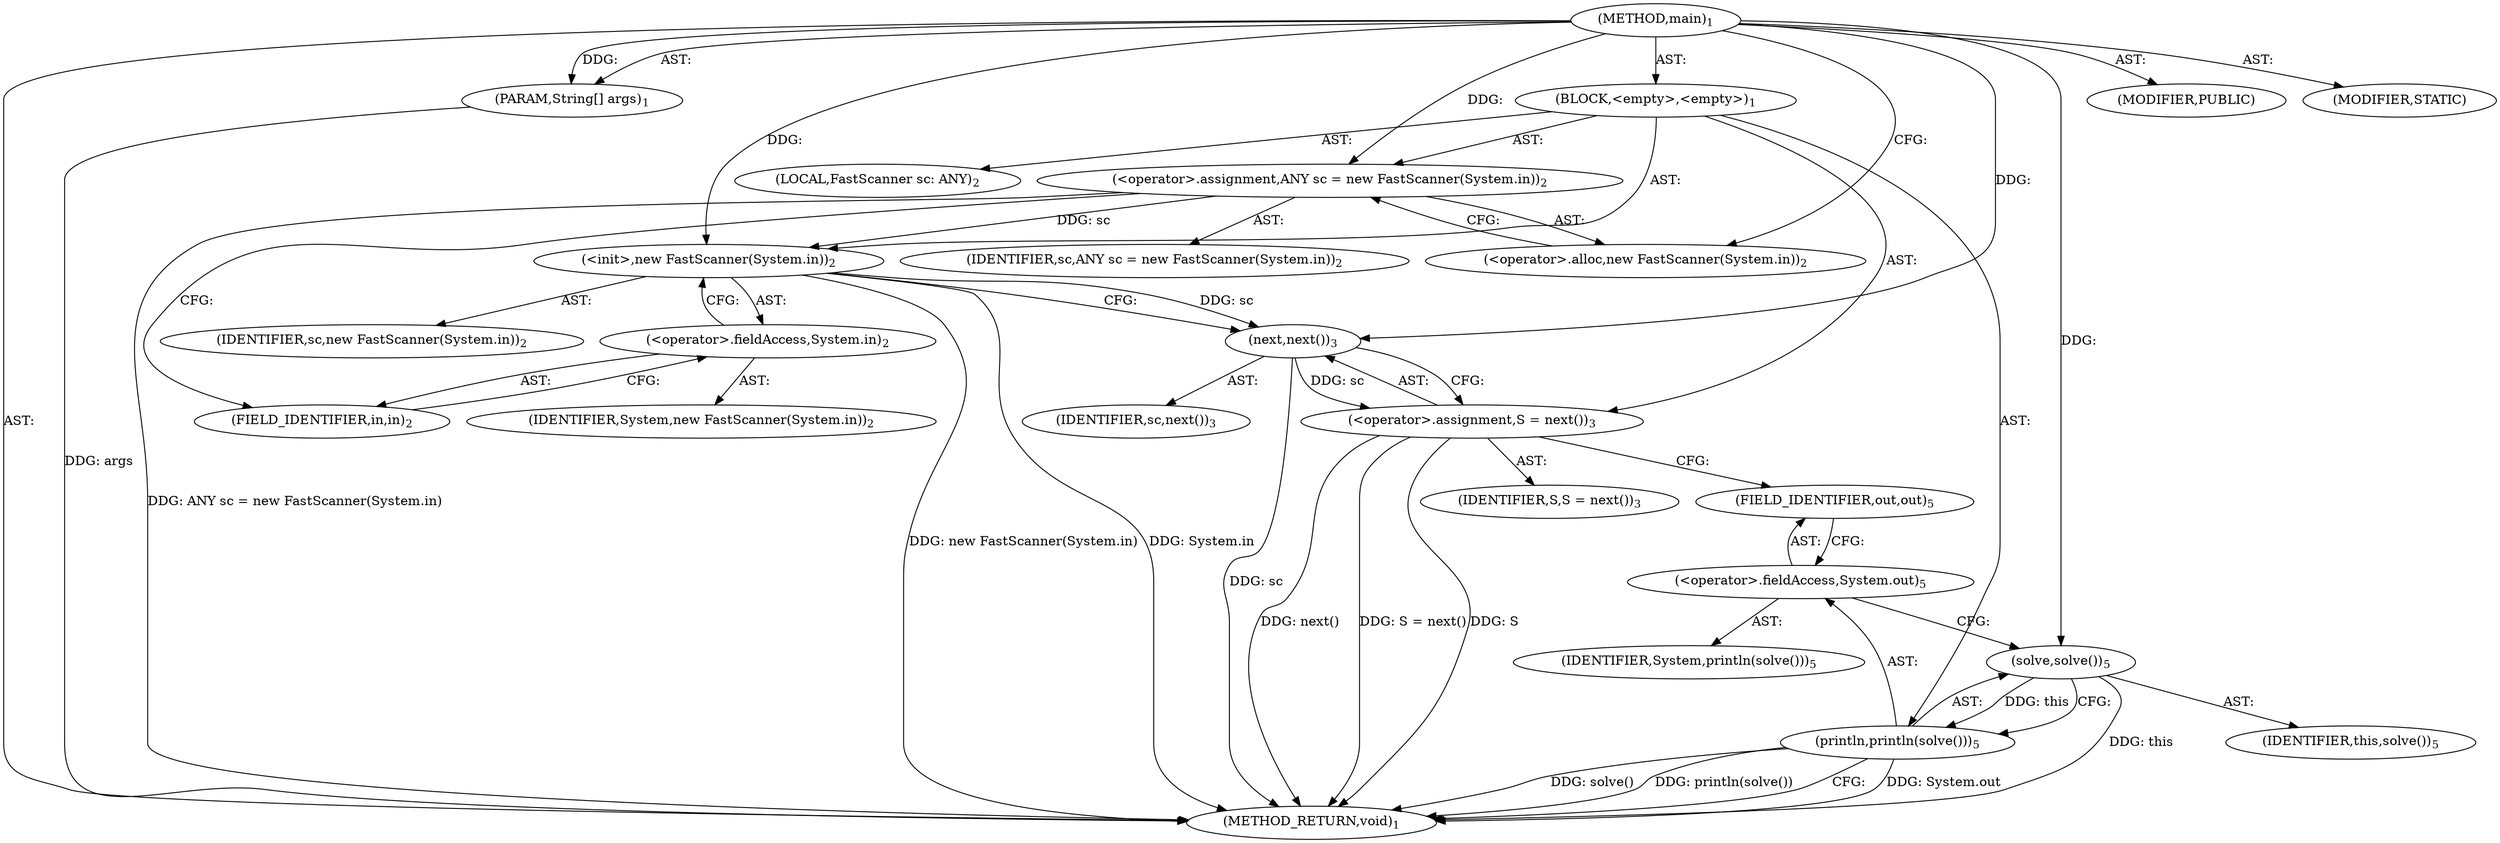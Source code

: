 digraph "main" {  
"19" [label = <(METHOD,main)<SUB>1</SUB>> ]
"20" [label = <(PARAM,String[] args)<SUB>1</SUB>> ]
"21" [label = <(BLOCK,&lt;empty&gt;,&lt;empty&gt;)<SUB>1</SUB>> ]
"4" [label = <(LOCAL,FastScanner sc: ANY)<SUB>2</SUB>> ]
"22" [label = <(&lt;operator&gt;.assignment,ANY sc = new FastScanner(System.in))<SUB>2</SUB>> ]
"23" [label = <(IDENTIFIER,sc,ANY sc = new FastScanner(System.in))<SUB>2</SUB>> ]
"24" [label = <(&lt;operator&gt;.alloc,new FastScanner(System.in))<SUB>2</SUB>> ]
"25" [label = <(&lt;init&gt;,new FastScanner(System.in))<SUB>2</SUB>> ]
"3" [label = <(IDENTIFIER,sc,new FastScanner(System.in))<SUB>2</SUB>> ]
"26" [label = <(&lt;operator&gt;.fieldAccess,System.in)<SUB>2</SUB>> ]
"27" [label = <(IDENTIFIER,System,new FastScanner(System.in))<SUB>2</SUB>> ]
"28" [label = <(FIELD_IDENTIFIER,in,in)<SUB>2</SUB>> ]
"29" [label = <(&lt;operator&gt;.assignment,S = next())<SUB>3</SUB>> ]
"30" [label = <(IDENTIFIER,S,S = next())<SUB>3</SUB>> ]
"31" [label = <(next,next())<SUB>3</SUB>> ]
"32" [label = <(IDENTIFIER,sc,next())<SUB>3</SUB>> ]
"33" [label = <(println,println(solve()))<SUB>5</SUB>> ]
"34" [label = <(&lt;operator&gt;.fieldAccess,System.out)<SUB>5</SUB>> ]
"35" [label = <(IDENTIFIER,System,println(solve()))<SUB>5</SUB>> ]
"36" [label = <(FIELD_IDENTIFIER,out,out)<SUB>5</SUB>> ]
"37" [label = <(solve,solve())<SUB>5</SUB>> ]
"38" [label = <(IDENTIFIER,this,solve())<SUB>5</SUB>> ]
"39" [label = <(MODIFIER,PUBLIC)> ]
"40" [label = <(MODIFIER,STATIC)> ]
"41" [label = <(METHOD_RETURN,void)<SUB>1</SUB>> ]
  "19" -> "20"  [ label = "AST: "] 
  "19" -> "21"  [ label = "AST: "] 
  "19" -> "39"  [ label = "AST: "] 
  "19" -> "40"  [ label = "AST: "] 
  "19" -> "41"  [ label = "AST: "] 
  "21" -> "4"  [ label = "AST: "] 
  "21" -> "22"  [ label = "AST: "] 
  "21" -> "25"  [ label = "AST: "] 
  "21" -> "29"  [ label = "AST: "] 
  "21" -> "33"  [ label = "AST: "] 
  "22" -> "23"  [ label = "AST: "] 
  "22" -> "24"  [ label = "AST: "] 
  "25" -> "3"  [ label = "AST: "] 
  "25" -> "26"  [ label = "AST: "] 
  "26" -> "27"  [ label = "AST: "] 
  "26" -> "28"  [ label = "AST: "] 
  "29" -> "30"  [ label = "AST: "] 
  "29" -> "31"  [ label = "AST: "] 
  "31" -> "32"  [ label = "AST: "] 
  "33" -> "34"  [ label = "AST: "] 
  "33" -> "37"  [ label = "AST: "] 
  "34" -> "35"  [ label = "AST: "] 
  "34" -> "36"  [ label = "AST: "] 
  "37" -> "38"  [ label = "AST: "] 
  "22" -> "28"  [ label = "CFG: "] 
  "25" -> "31"  [ label = "CFG: "] 
  "29" -> "36"  [ label = "CFG: "] 
  "33" -> "41"  [ label = "CFG: "] 
  "24" -> "22"  [ label = "CFG: "] 
  "26" -> "25"  [ label = "CFG: "] 
  "31" -> "29"  [ label = "CFG: "] 
  "34" -> "37"  [ label = "CFG: "] 
  "37" -> "33"  [ label = "CFG: "] 
  "28" -> "26"  [ label = "CFG: "] 
  "36" -> "34"  [ label = "CFG: "] 
  "19" -> "24"  [ label = "CFG: "] 
  "20" -> "41"  [ label = "DDG: args"] 
  "22" -> "41"  [ label = "DDG: ANY sc = new FastScanner(System.in)"] 
  "25" -> "41"  [ label = "DDG: System.in"] 
  "25" -> "41"  [ label = "DDG: new FastScanner(System.in)"] 
  "31" -> "41"  [ label = "DDG: sc"] 
  "29" -> "41"  [ label = "DDG: next()"] 
  "29" -> "41"  [ label = "DDG: S = next()"] 
  "33" -> "41"  [ label = "DDG: System.out"] 
  "33" -> "41"  [ label = "DDG: solve()"] 
  "33" -> "41"  [ label = "DDG: println(solve())"] 
  "37" -> "41"  [ label = "DDG: this"] 
  "29" -> "41"  [ label = "DDG: S"] 
  "19" -> "20"  [ label = "DDG: "] 
  "19" -> "22"  [ label = "DDG: "] 
  "31" -> "29"  [ label = "DDG: sc"] 
  "22" -> "25"  [ label = "DDG: sc"] 
  "19" -> "25"  [ label = "DDG: "] 
  "37" -> "33"  [ label = "DDG: this"] 
  "25" -> "31"  [ label = "DDG: sc"] 
  "19" -> "31"  [ label = "DDG: "] 
  "19" -> "37"  [ label = "DDG: "] 
}
